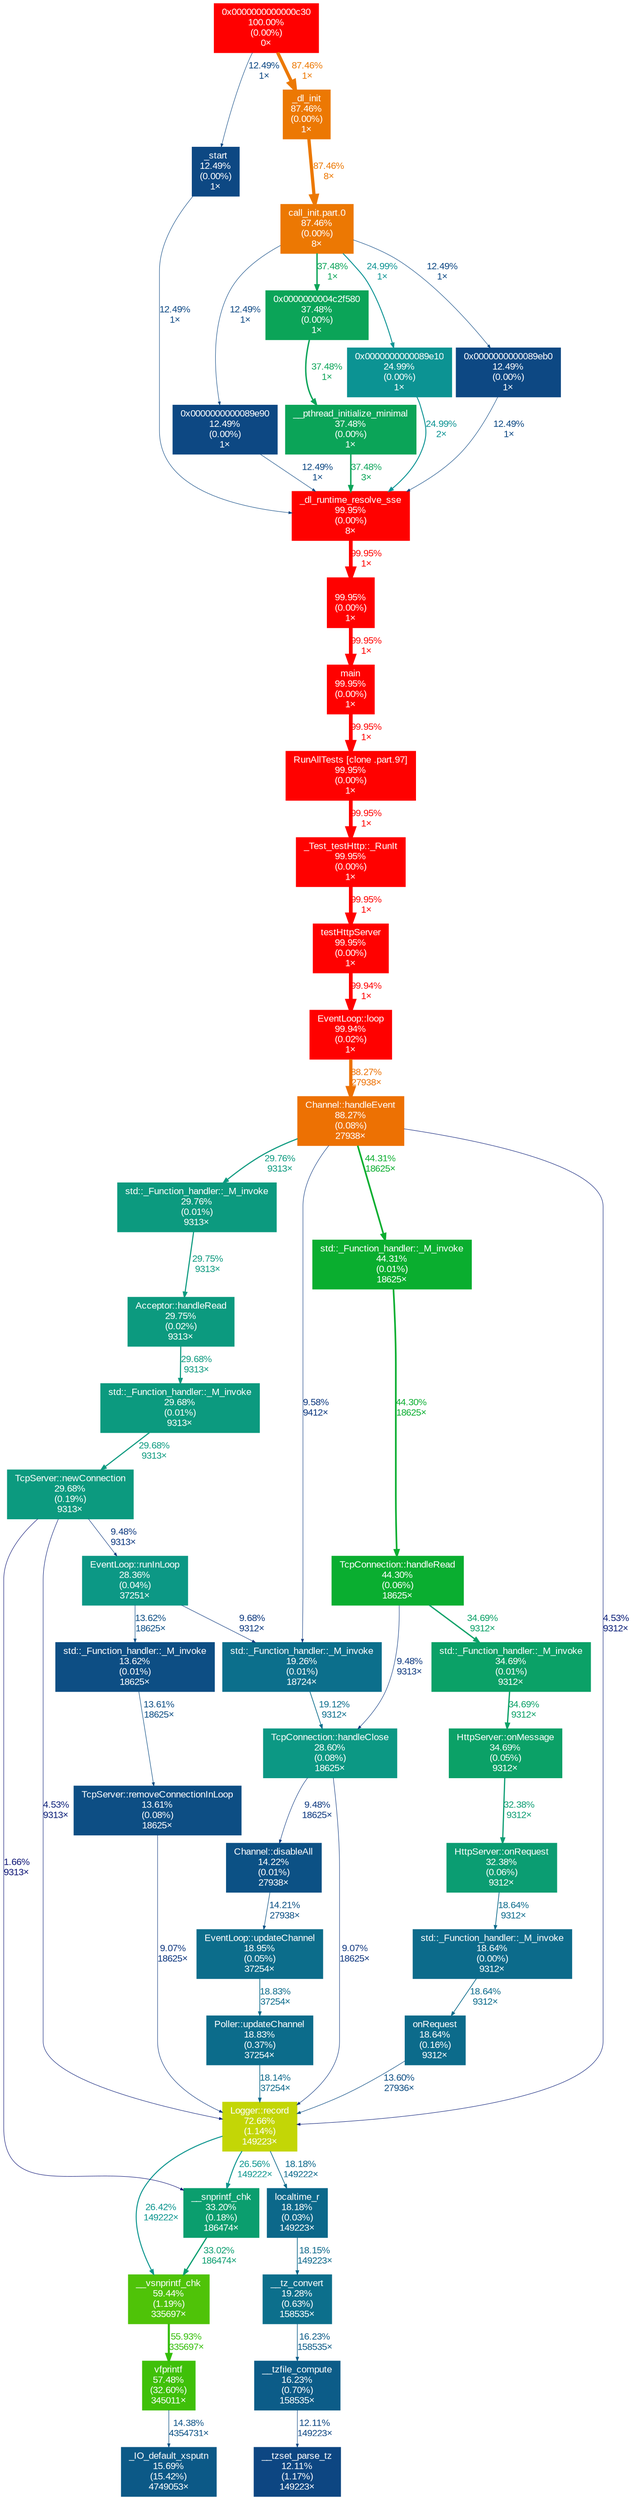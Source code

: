 digraph {
	graph [ranksep=0.25, fontname=Arial, nodesep=0.125];
	node [fontname=Arial, style=filled, height=0, width=0, shape=box, fontcolor=white];
	edge [fontname=Arial];
	"Logger::record(int, char const*, int, char const*, char const*, ...)" [color="#c3d606", fontcolor="#ffffff", fontsize="10.00", label="Logger::record\n72.66%\n(1.14%)\n149223×"];
	"Logger::record(int, char const*, int, char const*, char const*, ...)" -> "__vsnprintf_chk" [color="#0c958e", label="26.42%\n149222×", arrowsize="0.51", fontsize="10.00", fontcolor="#0c958e", labeldistance="1.06", penwidth="1.06"];
	"Logger::record(int, char const*, int, char const*, char const*, ...)" -> "__snprintf_chk" [color="#0c968d", label="26.56%\n149222×", arrowsize="0.52", fontsize="10.00", fontcolor="#0c968d", labeldistance="1.06", penwidth="1.06"];
	"Logger::record(int, char const*, int, char const*, char const*, ...)" -> "localtime_r" [color="#0c688a", label="18.18%\n149222×", arrowsize="0.43", fontsize="10.00", fontcolor="#0c688a", labeldistance="0.73", penwidth="0.73"];
	"std::_Function_handler<void (int, NetAddress const&), std::_Bind<std::_Mem_fn<void (TcpServer::*)(int, NetAddress const&)> (TcpServer*, std::_Placeholder<1>, std::_Placeholder<2>)> >::_M_invoke(std::_Any_data const&, int&&, NetAddress const&)" [color="#0c9a7f", fontcolor="#ffffff", fontsize="10.00", label="std::_Function_handler::_M_invoke\n29.68%\n(0.01%)\n9313×"];
	"std::_Function_handler<void (int, NetAddress const&), std::_Bind<std::_Mem_fn<void (TcpServer::*)(int, NetAddress const&)> (TcpServer*, std::_Placeholder<1>, std::_Placeholder<2>)> >::_M_invoke(std::_Any_data const&, int&&, NetAddress const&)" -> "TcpServer::newConnection(int, NetAddress const&)" [color="#0c9a7f", label="29.68%\n9313×", arrowsize="0.54", fontsize="10.00", fontcolor="#0c9a7f", labeldistance="1.19", penwidth="1.19"];
	"0x0000000000000c30" [color="#ff0000", fontcolor="#ffffff", fontsize="10.00", label="0x0000000000000c30\n100.00%\n(0.00%)\n0×"];
	"0x0000000000000c30" -> "_start" [color="#0d4883", label="12.49%\n1×", arrowsize="0.35", fontsize="10.00", fontcolor="#0d4883", labeldistance="0.50", penwidth="0.50"];
	"0x0000000000000c30" -> "_dl_init" [color="#ec7803", label="87.46%\n1×", arrowsize="0.94", fontsize="10.00", fontcolor="#ec7803", labeldistance="3.50", penwidth="3.50"];
	"RunAllTests(char const*) [clone .part.97]" [color="#ff0100", fontcolor="#ffffff", fontsize="10.00", label="RunAllTests [clone .part.97]\n99.95%\n(0.00%)\n1×"];
	"RunAllTests(char const*) [clone .part.97]" -> "_Test_testHttp::_RunIt()" [color="#ff0100", label="99.95%\n1×", arrowsize="1.00", fontsize="10.00", fontcolor="#ff0100", labeldistance="4.00", penwidth="4.00"];
	"localtime_r" [color="#0c688a", fontcolor="#ffffff", fontsize="10.00", label="localtime_r\n18.18%\n(0.03%)\n149223×"];
	"localtime_r" -> "__tz_convert" [color="#0c688a", label="18.15%\n149223×", arrowsize="0.43", fontsize="10.00", fontcolor="#0c688a", labeldistance="0.73", penwidth="0.73"];
	"testHttpServer(int)" [color="#ff0100", fontcolor="#ffffff", fontsize="10.00", label="testHttpServer\n99.95%\n(0.00%)\n1×"];
	"testHttpServer(int)" -> "EventLoop::loop()" [color="#ff0100", label="99.94%\n1×", arrowsize="1.00", fontsize="10.00", fontcolor="#ff0100", labeldistance="4.00", penwidth="4.00"];
	"_start" [color="#0d4883", fontcolor="#ffffff", fontsize="10.00", label="_start\n12.49%\n(0.00%)\n1×"];
	"_start" -> "_dl_runtime_resolve_sse" [color="#0d4883", label="12.49%\n1×", arrowsize="0.35", fontsize="10.00", fontcolor="#0d4883", labeldistance="0.50", penwidth="0.50"];
	"HttpServer::onMessage(std::shared_ptr<TcpConnection> const&, Buffer*, TimeStamp)" [color="#0ba167", fontcolor="#ffffff", fontsize="10.00", label="HttpServer::onMessage\n34.69%\n(0.05%)\n9312×"];
	"HttpServer::onMessage(std::shared_ptr<TcpConnection> const&, Buffer*, TimeStamp)" -> "HttpServer::onRequest(std::shared_ptr<TcpConnection> const&, HttpRequest const&)" [color="#0b9d72", label="32.38%\n9312×", arrowsize="0.57", fontsize="10.00", fontcolor="#0b9d72", labeldistance="1.30", penwidth="1.30"];
	"call_init.part.0" [color="#ec7803", fontcolor="#ffffff", fontsize="10.00", label="call_init.part.0\n87.46%\n(0.00%)\n8×"];
	"call_init.part.0" -> "0x0000000000089e10" [color="#0c9393", label="24.99%\n1×", arrowsize="0.50", fontsize="10.00", fontcolor="#0c9393", labeldistance="1.00", penwidth="1.00"];
	"call_init.part.0" -> "0x0000000004c2f580" [color="#0ba458", label="37.48%\n1×", arrowsize="0.61", fontsize="10.00", fontcolor="#0ba458", labeldistance="1.50", penwidth="1.50"];
	"call_init.part.0" -> "0x0000000000089eb0" [color="#0d4883", label="12.49%\n1×", arrowsize="0.35", fontsize="10.00", fontcolor="#0d4883", labeldistance="0.50", penwidth="0.50"];
	"call_init.part.0" -> "0x0000000000089e90" [color="#0d4883", label="12.49%\n1×", arrowsize="0.35", fontsize="10.00", fontcolor="#0d4883", labeldistance="0.50", penwidth="0.50"];
	"std::_Function_handler<void (std::shared_ptr<TcpConnection> const&, Buffer*, TimeStamp), std::_Bind<std::_Mem_fn<void (HttpServer::*)(std::shared_ptr<TcpConnection> const&, Buffer*, TimeStamp)> (HttpServer*, std::_Placeholder<1>, std::_Placeholder<2>, std::_Placeholder<3>)> >::_M_invoke(std::_Any_data const&, std::shared_ptr<TcpConnection> const&, Buffer*&&, TimeStamp&&)" [color="#0ba167", fontcolor="#ffffff", fontsize="10.00", label="std::_Function_handler::_M_invoke\n34.69%\n(0.01%)\n9312×"];
	"std::_Function_handler<void (std::shared_ptr<TcpConnection> const&, Buffer*, TimeStamp), std::_Bind<std::_Mem_fn<void (HttpServer::*)(std::shared_ptr<TcpConnection> const&, Buffer*, TimeStamp)> (HttpServer*, std::_Placeholder<1>, std::_Placeholder<2>, std::_Placeholder<3>)> >::_M_invoke(std::_Any_data const&, std::shared_ptr<TcpConnection> const&, Buffer*&&, TimeStamp&&)" -> "HttpServer::onMessage(std::shared_ptr<TcpConnection> const&, Buffer*, TimeStamp)" [color="#0ba167", label="34.69%\n9312×", arrowsize="0.59", fontsize="10.00", fontcolor="#0ba167", labeldistance="1.39", penwidth="1.39"];
	"0x0000000000089e90" [color="#0d4883", fontcolor="#ffffff", fontsize="10.00", label="0x0000000000089e90\n12.49%\n(0.00%)\n1×"];
	"0x0000000000089e90" -> "_dl_runtime_resolve_sse" [color="#0d4883", label="12.49%\n1×", arrowsize="0.35", fontsize="10.00", fontcolor="#0d4883", labeldistance="0.50", penwidth="0.50"];
	"_IO_default_xsputn" [color="#0c5987", fontcolor="#ffffff", fontsize="10.00", label="_IO_default_xsputn\n15.69%\n(15.42%)\n4749053×"];
	"std::_Function_handler<void (), std::_Bind<std::_Mem_fn<void (TcpServer::*)(std::shared_ptr<TcpConnection> const&)> (TcpServer*, std::shared_ptr<TcpConnection>)> >::_M_invoke(std::_Any_data const&)" [color="#0d4e84", fontcolor="#ffffff", fontsize="10.00", label="std::_Function_handler::_M_invoke\n13.62%\n(0.01%)\n18625×"];
	"std::_Function_handler<void (), std::_Bind<std::_Mem_fn<void (TcpServer::*)(std::shared_ptr<TcpConnection> const&)> (TcpServer*, std::shared_ptr<TcpConnection>)> >::_M_invoke(std::_Any_data const&)" -> "TcpServer::removeConnectionInLoop(std::shared_ptr<TcpConnection> const&)" [color="#0d4e84", label="13.61%\n18625×", arrowsize="0.37", fontsize="10.00", fontcolor="#0d4e84", labeldistance="0.54", penwidth="0.54"];
	"TcpServer::removeConnectionInLoop(std::shared_ptr<TcpConnection> const&)" [color="#0d4e84", fontcolor="#ffffff", fontsize="10.00", label="TcpServer::removeConnectionInLoop\n13.61%\n(0.08%)\n18625×"];
	"TcpServer::removeConnectionInLoop(std::shared_ptr<TcpConnection> const&)" -> "Logger::record(int, char const*, int, char const*, char const*, ...)" [color="#0d367e", label="9.07%\n18625×", arrowsize="0.35", fontsize="10.00", fontcolor="#0d367e", labeldistance="0.50", penwidth="0.50"];
	main [color="#ff0100", fontcolor="#ffffff", fontsize="10.00", label="main\n99.95%\n(0.00%)\n1×"];
	main -> "RunAllTests(char const*) [clone .part.97]" [color="#ff0100", label="99.95%\n1×", arrowsize="1.00", fontsize="10.00", fontcolor="#ff0100", labeldistance="4.00", penwidth="4.00"];
	"0x0000000000089eb0" [color="#0d4883", fontcolor="#ffffff", fontsize="10.00", label="0x0000000000089eb0\n12.49%\n(0.00%)\n1×"];
	"0x0000000000089eb0" -> "_dl_runtime_resolve_sse" [color="#0d4883", label="12.49%\n1×", arrowsize="0.35", fontsize="10.00", fontcolor="#0d4883", labeldistance="0.50", penwidth="0.50"];
	"EventLoop::runInLoop(std::function<void ()> const&)" [color="#0c9885", fontcolor="#ffffff", fontsize="10.00", label="EventLoop::runInLoop\n28.36%\n(0.04%)\n37251×"];
	"EventLoop::runInLoop(std::function<void ()> const&)" -> "std::_Function_handler<void (), std::_Bind<std::_Mem_fn<void (TcpServer::*)(std::shared_ptr<TcpConnection> const&)> (TcpServer*, std::shared_ptr<TcpConnection>)> >::_M_invoke(std::_Any_data const&)" [color="#0d4e84", label="13.62%\n18625×", arrowsize="0.37", fontsize="10.00", fontcolor="#0d4e84", labeldistance="0.54", penwidth="0.54"];
	"EventLoop::runInLoop(std::function<void ()> const&)" -> "std::_Function_handler<void (), std::_Bind<std::_Mem_fn<void (TcpConnection::*)()> (TcpConnection*)> >::_M_invoke(std::_Any_data const&)" [color="#0d397f", label="9.68%\n9312×", arrowsize="0.35", fontsize="10.00", fontcolor="#0d397f", labeldistance="0.50", penwidth="0.50"];
	"(below main)" [color="#ff0100", fontcolor="#ffffff", fontsize="10.00", label="\n99.95%\n(0.00%)\n1×"];
	"(below main)" -> main [color="#ff0100", label="99.95%\n1×", arrowsize="1.00", fontsize="10.00", fontcolor="#ff0100", labeldistance="4.00", penwidth="4.00"];
	"TcpConnection::handleClose()" [color="#0c9884", fontcolor="#ffffff", fontsize="10.00", label="TcpConnection::handleClose\n28.60%\n(0.08%)\n18625×"];
	"TcpConnection::handleClose()" -> "Channel::disableAll()" [color="#0d387f", label="9.48%\n18625×", arrowsize="0.35", fontsize="10.00", fontcolor="#0d387f", labeldistance="0.50", penwidth="0.50"];
	"TcpConnection::handleClose()" -> "Logger::record(int, char const*, int, char const*, char const*, ...)" [color="#0d367e", label="9.07%\n18625×", arrowsize="0.35", fontsize="10.00", fontcolor="#0d367e", labeldistance="0.50", penwidth="0.50"];
	"std::_Function_handler<void (HttpRequest const&, HttpResponse*), void (*)(HttpRequest const&, HttpResponse*)>::_M_invoke(std::_Any_data const&, HttpRequest const&, HttpResponse*&&)" [color="#0c6b8b", fontcolor="#ffffff", fontsize="10.00", label="std::_Function_handler::_M_invoke\n18.64%\n(0.00%)\n9312×"];
	"std::_Function_handler<void (HttpRequest const&, HttpResponse*), void (*)(HttpRequest const&, HttpResponse*)>::_M_invoke(std::_Any_data const&, HttpRequest const&, HttpResponse*&&)" -> "onRequest(HttpRequest const&, HttpResponse*)" [color="#0c6b8b", label="18.64%\n9312×", arrowsize="0.43", fontsize="10.00", fontcolor="#0c6b8b", labeldistance="0.75", penwidth="0.75"];
	"std::_Function_handler<void (TimeStamp), std::_Bind<std::_Mem_fn<void (TcpConnection::*)(TimeStamp)> (TcpConnection*, std::_Placeholder<1>)> >::_M_invoke(std::_Any_data const&, TimeStamp&&)" [color="#0aae2f", fontcolor="#ffffff", fontsize="10.00", label="std::_Function_handler::_M_invoke\n44.31%\n(0.01%)\n18625×"];
	"std::_Function_handler<void (TimeStamp), std::_Bind<std::_Mem_fn<void (TcpConnection::*)(TimeStamp)> (TcpConnection*, std::_Placeholder<1>)> >::_M_invoke(std::_Any_data const&, TimeStamp&&)" -> "TcpConnection::handleRead(TimeStamp)" [color="#0aae30", label="44.30%\n18625×", arrowsize="0.67", fontsize="10.00", fontcolor="#0aae30", labeldistance="1.77", penwidth="1.77"];
	"_Test_testHttp::_RunIt()" [color="#ff0100", fontcolor="#ffffff", fontsize="10.00", label="_Test_testHttp::_RunIt\n99.95%\n(0.00%)\n1×"];
	"_Test_testHttp::_RunIt()" -> "testHttpServer(int)" [color="#ff0100", label="99.95%\n1×", arrowsize="1.00", fontsize="10.00", fontcolor="#ff0100", labeldistance="4.00", penwidth="4.00"];
	"Poller::updateChannel(Channel*)" [color="#0c6c8b", fontcolor="#ffffff", fontsize="10.00", label="Poller::updateChannel\n18.83%\n(0.37%)\n37254×"];
	"Poller::updateChannel(Channel*)" -> "Logger::record(int, char const*, int, char const*, char const*, ...)" [color="#0c688a", label="18.14%\n37254×", arrowsize="0.43", fontsize="10.00", fontcolor="#0c688a", labeldistance="0.73", penwidth="0.73"];
	"Channel::disableAll()" [color="#0c5185", fontcolor="#ffffff", fontsize="10.00", label="Channel::disableAll\n14.22%\n(0.01%)\n27938×"];
	"Channel::disableAll()" -> "EventLoop::updateChannel(Channel*)" [color="#0c5185", label="14.21%\n27938×", arrowsize="0.38", fontsize="10.00", fontcolor="#0c5185", labeldistance="0.57", penwidth="0.57"];
	"EventLoop::loop()" [color="#ff0100", fontcolor="#ffffff", fontsize="10.00", label="EventLoop::loop\n99.94%\n(0.02%)\n1×"];
	"EventLoop::loop()" -> "Channel::handleEvent(TimeStamp)" [color="#ed7103", label="88.27%\n27938×", arrowsize="0.94", fontsize="10.00", fontcolor="#ed7103", labeldistance="3.53", penwidth="3.53"];
	"EventLoop::updateChannel(Channel*)" [color="#0c6d8b", fontcolor="#ffffff", fontsize="10.00", label="EventLoop::updateChannel\n18.95%\n(0.05%)\n37254×"];
	"EventLoop::updateChannel(Channel*)" -> "Poller::updateChannel(Channel*)" [color="#0c6c8b", label="18.83%\n37254×", arrowsize="0.43", fontsize="10.00", fontcolor="#0c6c8b", labeldistance="0.75", penwidth="0.75"];
	"__vsnprintf_chk" [color="#4fc308", fontcolor="#ffffff", fontsize="10.00", label="__vsnprintf_chk\n59.44%\n(1.19%)\n335697×"];
	"__vsnprintf_chk" -> vfprintf [color="#34be09", label="55.93%\n335697×", arrowsize="0.75", fontsize="10.00", fontcolor="#34be09", labeldistance="2.24", penwidth="2.24"];
	"0x0000000004c2f580" [color="#0ba458", fontcolor="#ffffff", fontsize="10.00", label="0x0000000004c2f580\n37.48%\n(0.00%)\n1×"];
	"0x0000000004c2f580" -> "__pthread_initialize_minimal" [color="#0ba458", label="37.48%\n1×", arrowsize="0.61", fontsize="10.00", fontcolor="#0ba458", labeldistance="1.50", penwidth="1.50"];
	"Channel::handleEvent(TimeStamp)" [color="#ed7103", fontcolor="#ffffff", fontsize="10.00", label="Channel::handleEvent\n88.27%\n(0.08%)\n27938×"];
	"Channel::handleEvent(TimeStamp)" -> "std::_Function_handler<void (TimeStamp), std::_Bind<std::_Mem_fn<void (Acceptor::*)(TimeStamp)> (Acceptor*, std::_Placeholder<1>)> >::_M_invoke(std::_Any_data const&, TimeStamp&&)" [color="#0c9a7f", label="29.76%\n9313×", arrowsize="0.55", fontsize="10.00", fontcolor="#0c9a7f", labeldistance="1.19", penwidth="1.19"];
	"Channel::handleEvent(TimeStamp)" -> "std::_Function_handler<void (TimeStamp), std::_Bind<std::_Mem_fn<void (TcpConnection::*)(TimeStamp)> (TcpConnection*, std::_Placeholder<1>)> >::_M_invoke(std::_Any_data const&, TimeStamp&&)" [color="#0aae2f", label="44.31%\n18625×", arrowsize="0.67", fontsize="10.00", fontcolor="#0aae2f", labeldistance="1.77", penwidth="1.77"];
	"Channel::handleEvent(TimeStamp)" -> "Logger::record(int, char const*, int, char const*, char const*, ...)" [color="#0d2079", label="4.53%\n9312×", arrowsize="0.35", fontsize="10.00", fontcolor="#0d2079", labeldistance="0.50", penwidth="0.50"];
	"Channel::handleEvent(TimeStamp)" -> "std::_Function_handler<void (), std::_Bind<std::_Mem_fn<void (TcpConnection::*)()> (TcpConnection*)> >::_M_invoke(std::_Any_data const&)" [color="#0d387f", label="9.58%\n9412×", arrowsize="0.35", fontsize="10.00", fontcolor="#0d387f", labeldistance="0.50", penwidth="0.50"];
	"__tz_convert" [color="#0c6f8c", fontcolor="#ffffff", fontsize="10.00", label="__tz_convert\n19.28%\n(0.63%)\n158535×"];
	"__tz_convert" -> "__tzfile_compute" [color="#0c5c88", label="16.23%\n158535×", arrowsize="0.40", fontsize="10.00", fontcolor="#0c5c88", labeldistance="0.65", penwidth="0.65"];
	"TcpConnection::handleRead(TimeStamp)" [color="#0aae30", fontcolor="#ffffff", fontsize="10.00", label="TcpConnection::handleRead\n44.30%\n(0.06%)\n18625×"];
	"TcpConnection::handleRead(TimeStamp)" -> "TcpConnection::handleClose()" [color="#0d387f", label="9.48%\n9313×", arrowsize="0.35", fontsize="10.00", fontcolor="#0d387f", labeldistance="0.50", penwidth="0.50"];
	"TcpConnection::handleRead(TimeStamp)" -> "std::_Function_handler<void (std::shared_ptr<TcpConnection> const&, Buffer*, TimeStamp), std::_Bind<std::_Mem_fn<void (HttpServer::*)(std::shared_ptr<TcpConnection> const&, Buffer*, TimeStamp)> (HttpServer*, std::_Placeholder<1>, std::_Placeholder<2>, std::_Placeholder<3>)> >::_M_invoke(std::_Any_data const&, std::shared_ptr<TcpConnection> const&, Buffer*&&, TimeStamp&&)" [color="#0ba167", label="34.69%\n9312×", arrowsize="0.59", fontsize="10.00", fontcolor="#0ba167", labeldistance="1.39", penwidth="1.39"];
	"onRequest(HttpRequest const&, HttpResponse*)" [color="#0c6b8b", fontcolor="#ffffff", fontsize="10.00", label="onRequest\n18.64%\n(0.16%)\n9312×"];
	"onRequest(HttpRequest const&, HttpResponse*)" -> "Logger::record(int, char const*, int, char const*, char const*, ...)" [color="#0d4e84", label="13.60%\n27936×", arrowsize="0.37", fontsize="10.00", fontcolor="#0d4e84", labeldistance="0.54", penwidth="0.54"];
	"__pthread_initialize_minimal" [color="#0ba458", fontcolor="#ffffff", fontsize="10.00", label="__pthread_initialize_minimal\n37.48%\n(0.00%)\n1×"];
	"__pthread_initialize_minimal" -> "_dl_runtime_resolve_sse" [color="#0ba458", label="37.48%\n3×", arrowsize="0.61", fontsize="10.00", fontcolor="#0ba458", labeldistance="1.50", penwidth="1.50"];
	"std::_Function_handler<void (), std::_Bind<std::_Mem_fn<void (TcpConnection::*)()> (TcpConnection*)> >::_M_invoke(std::_Any_data const&)" [color="#0c6f8c", fontcolor="#ffffff", fontsize="10.00", label="std::_Function_handler::_M_invoke\n19.26%\n(0.01%)\n18724×"];
	"std::_Function_handler<void (), std::_Bind<std::_Mem_fn<void (TcpConnection::*)()> (TcpConnection*)> >::_M_invoke(std::_Any_data const&)" -> "TcpConnection::handleClose()" [color="#0c6e8c", label="19.12%\n9312×", arrowsize="0.44", fontsize="10.00", fontcolor="#0c6e8c", labeldistance="0.76", penwidth="0.76"];
	"__snprintf_chk" [color="#0b9e6e", fontcolor="#ffffff", fontsize="10.00", label="__snprintf_chk\n33.20%\n(0.18%)\n186474×"];
	"__snprintf_chk" -> "__vsnprintf_chk" [color="#0b9e6f", label="33.02%\n186474×", arrowsize="0.57", fontsize="10.00", fontcolor="#0b9e6f", labeldistance="1.32", penwidth="1.32"];
	"0x0000000000089e10" [color="#0c9393", fontcolor="#ffffff", fontsize="10.00", label="0x0000000000089e10\n24.99%\n(0.00%)\n1×"];
	"0x0000000000089e10" -> "_dl_runtime_resolve_sse" [color="#0c9393", label="24.99%\n2×", arrowsize="0.50", fontsize="10.00", fontcolor="#0c9393", labeldistance="1.00", penwidth="1.00"];
	"std::_Function_handler<void (TimeStamp), std::_Bind<std::_Mem_fn<void (Acceptor::*)(TimeStamp)> (Acceptor*, std::_Placeholder<1>)> >::_M_invoke(std::_Any_data const&, TimeStamp&&)" [color="#0c9a7f", fontcolor="#ffffff", fontsize="10.00", label="std::_Function_handler::_M_invoke\n29.76%\n(0.01%)\n9313×"];
	"std::_Function_handler<void (TimeStamp), std::_Bind<std::_Mem_fn<void (Acceptor::*)(TimeStamp)> (Acceptor*, std::_Placeholder<1>)> >::_M_invoke(std::_Any_data const&, TimeStamp&&)" -> "Acceptor::handleRead(TimeStamp)" [color="#0c9a7f", label="29.75%\n9313×", arrowsize="0.55", fontsize="10.00", fontcolor="#0c9a7f", labeldistance="1.19", penwidth="1.19"];
	"__tzfile_compute" [color="#0c5c88", fontcolor="#ffffff", fontsize="10.00", label="__tzfile_compute\n16.23%\n(0.70%)\n158535×"];
	"__tzfile_compute" -> "__tzset_parse_tz" [color="#0d4682", label="12.11%\n149223×", arrowsize="0.35", fontsize="10.00", fontcolor="#0d4682", labeldistance="0.50", penwidth="0.50"];
	"__tzset_parse_tz" [color="#0d4682", fontcolor="#ffffff", fontsize="10.00", label="__tzset_parse_tz\n12.11%\n(1.17%)\n149223×"];
	"_dl_init" [color="#ec7803", fontcolor="#ffffff", fontsize="10.00", label="_dl_init\n87.46%\n(0.00%)\n1×"];
	"_dl_init" -> "call_init.part.0" [color="#ec7803", label="87.46%\n8×", arrowsize="0.94", fontsize="10.00", fontcolor="#ec7803", labeldistance="3.50", penwidth="3.50"];
	"_dl_runtime_resolve_sse" [color="#ff0100", fontcolor="#ffffff", fontsize="10.00", label="_dl_runtime_resolve_sse\n99.95%\n(0.00%)\n8×"];
	"_dl_runtime_resolve_sse" -> "(below main)" [color="#ff0100", label="99.95%\n1×", arrowsize="1.00", fontsize="10.00", fontcolor="#ff0100", labeldistance="4.00", penwidth="4.00"];
	"Acceptor::handleRead(TimeStamp)" [color="#0c9a7f", fontcolor="#ffffff", fontsize="10.00", label="Acceptor::handleRead\n29.75%\n(0.02%)\n9313×"];
	"Acceptor::handleRead(TimeStamp)" -> "std::_Function_handler<void (int, NetAddress const&), std::_Bind<std::_Mem_fn<void (TcpServer::*)(int, NetAddress const&)> (TcpServer*, std::_Placeholder<1>, std::_Placeholder<2>)> >::_M_invoke(std::_Any_data const&, int&&, NetAddress const&)" [color="#0c9a7f", label="29.68%\n9313×", arrowsize="0.54", fontsize="10.00", fontcolor="#0c9a7f", labeldistance="1.19", penwidth="1.19"];
	"HttpServer::onRequest(std::shared_ptr<TcpConnection> const&, HttpRequest const&)" [color="#0b9d72", fontcolor="#ffffff", fontsize="10.00", label="HttpServer::onRequest\n32.38%\n(0.06%)\n9312×"];
	"HttpServer::onRequest(std::shared_ptr<TcpConnection> const&, HttpRequest const&)" -> "std::_Function_handler<void (HttpRequest const&, HttpResponse*), void (*)(HttpRequest const&, HttpResponse*)>::_M_invoke(std::_Any_data const&, HttpRequest const&, HttpResponse*&&)" [color="#0c6b8b", label="18.64%\n9312×", arrowsize="0.43", fontsize="10.00", fontcolor="#0c6b8b", labeldistance="0.75", penwidth="0.75"];
	vfprintf [color="#3fc009", fontcolor="#ffffff", fontsize="10.00", label="vfprintf\n57.48%\n(32.60%)\n345011×"];
	vfprintf -> "_IO_default_xsputn" [color="#0c5285", label="14.38%\n4354731×", arrowsize="0.38", fontsize="10.00", fontcolor="#0c5285", labeldistance="0.58", penwidth="0.58"];
	"TcpServer::newConnection(int, NetAddress const&)" [color="#0c9a7f", fontcolor="#ffffff", fontsize="10.00", label="TcpServer::newConnection\n29.68%\n(0.19%)\n9313×"];
	"TcpServer::newConnection(int, NetAddress const&)" -> "Logger::record(int, char const*, int, char const*, char const*, ...)" [color="#0d2079", label="4.53%\n9313×", arrowsize="0.35", fontsize="10.00", fontcolor="#0d2079", labeldistance="0.50", penwidth="0.50"];
	"TcpServer::newConnection(int, NetAddress const&)" -> "__snprintf_chk" [color="#0d1475", label="1.66%\n9313×", arrowsize="0.35", fontsize="10.00", fontcolor="#0d1475", labeldistance="0.50", penwidth="0.50"];
	"TcpServer::newConnection(int, NetAddress const&)" -> "EventLoop::runInLoop(std::function<void ()> const&)" [color="#0d387f", label="9.48%\n9313×", arrowsize="0.35", fontsize="10.00", fontcolor="#0d387f", labeldistance="0.50", penwidth="0.50"];
}
